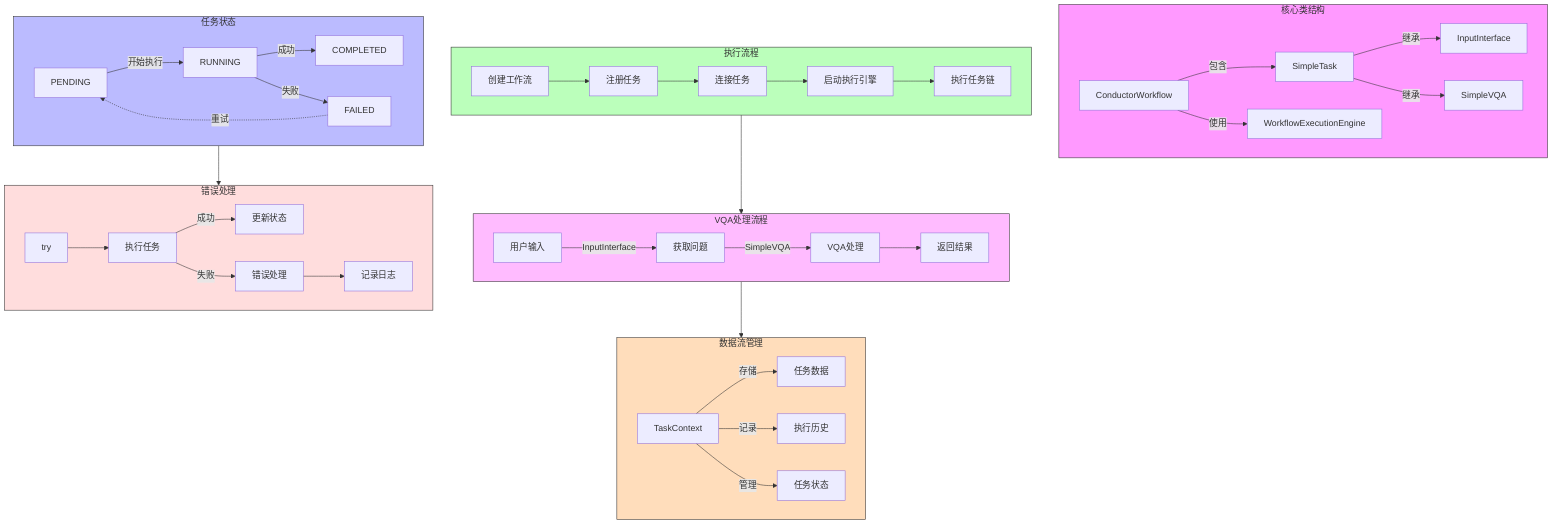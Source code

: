 graph TB
    %% 核心类结构
    subgraph CoreClasses[核心类结构]
        CW[ConductorWorkflow] --> |包含| ST[SimpleTask]
        CW --> |使用| WEE[WorkflowExecutionEngine]
        ST --> |继承| II[InputInterface]
        ST --> |继承| VQAT[SimpleVQA]
    end

    %% 任务状态流转
    subgraph TaskStates[任务状态]
        TS1[PENDING] --> |开始执行| TS2[RUNNING]
        TS2 --> |成功| TS3[COMPLETED]
        TS2 --> |失败| TS4[FAILED]
        TS4 -.-> |重试| TS1
    end

    %% 执行流程
    subgraph ExecutionFlow[执行流程]
        E1[创建工作流] --> E2[注册任务]
        E2 --> E3[连接任务]
        E3 --> E4[启动执行引擎]
        E4 --> E5[执行任务链]
    end

    %% VQA处理流程
    subgraph VQAProcess[VQA处理流程]
        V1[用户输入] --> |InputInterface| V2[获取问题]
        V2 --> |SimpleVQA| V3[VQA处理]
        V3 --> V4[返回结果]
    end

    %% 数据流
    subgraph DataFlow[数据流管理]
        D1[TaskContext] --> |存储| D2[任务数据]
        D1 --> |记录| D3[执行历史]
        D1 --> |管理| D4[任务状态]
    end

    %% 错误处理
    subgraph ErrorHandling[错误处理]
        EH1[try] --> EH2[执行任务]
        EH2 --> |成功| EH3[更新状态]
        EH2 --> |失败| EH4[错误处理]
        EH4 --> EH5[记录日志]
    end

    %% 连接关系
    ExecutionFlow --> VQAProcess
    VQAProcess --> DataFlow
    TaskStates --> ErrorHandling

    %% 样式定义
    classDef coreClass fill:#f9f,stroke:#333
    classDef stateClass fill:#bbf,stroke:#333
    classDef execClass fill:#bfb,stroke:#333
    classDef vqaClass fill:#fbf,stroke:#333
    classDef dataClass fill:#fdb,stroke:#333
    classDef errorClass fill:#fdd,stroke:#333

    class CoreClasses coreClass
    class TaskStates stateClass
    class ExecutionFlow execClass
    class VQAProcess vqaClass
    class DataFlow dataClass
    class ErrorHandling errorClass